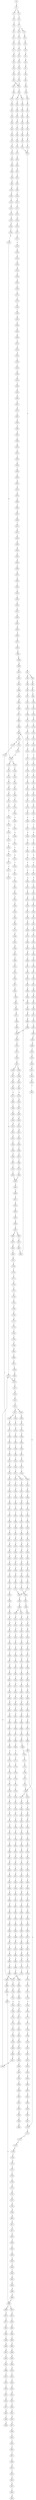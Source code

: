 strict digraph  {
	S0 -> S1 [ label = C ];
	S1 -> S2 [ label = T ];
	S1 -> S3 [ label = G ];
	S2 -> S4 [ label = T ];
	S3 -> S5 [ label = T ];
	S4 -> S6 [ label = C ];
	S5 -> S7 [ label = C ];
	S6 -> S8 [ label = A ];
	S7 -> S9 [ label = G ];
	S7 -> S10 [ label = C ];
	S8 -> S11 [ label = A ];
	S9 -> S12 [ label = A ];
	S10 -> S13 [ label = A ];
	S11 -> S14 [ label = G ];
	S12 -> S15 [ label = G ];
	S13 -> S16 [ label = G ];
	S14 -> S17 [ label = C ];
	S15 -> S18 [ label = C ];
	S16 -> S19 [ label = C ];
	S17 -> S20 [ label = G ];
	S18 -> S21 [ label = G ];
	S19 -> S22 [ label = G ];
	S20 -> S23 [ label = A ];
	S21 -> S24 [ label = A ];
	S22 -> S25 [ label = A ];
	S23 -> S26 [ label = G ];
	S24 -> S27 [ label = G ];
	S25 -> S28 [ label = G ];
	S26 -> S29 [ label = T ];
	S27 -> S30 [ label = T ];
	S28 -> S31 [ label = T ];
	S29 -> S32 [ label = C ];
	S30 -> S33 [ label = C ];
	S31 -> S34 [ label = C ];
	S32 -> S35 [ label = C ];
	S33 -> S36 [ label = G ];
	S34 -> S35 [ label = C ];
	S34 -> S37 [ label = T ];
	S35 -> S38 [ label = C ];
	S36 -> S39 [ label = A ];
	S37 -> S40 [ label = C ];
	S38 -> S41 [ label = T ];
	S38 -> S42 [ label = G ];
	S39 -> S43 [ label = A ];
	S40 -> S44 [ label = G ];
	S41 -> S45 [ label = C ];
	S42 -> S46 [ label = C ];
	S43 -> S47 [ label = C ];
	S44 -> S48 [ label = T ];
	S45 -> S49 [ label = C ];
	S46 -> S50 [ label = C ];
	S47 -> S51 [ label = C ];
	S48 -> S52 [ label = C ];
	S49 -> S53 [ label = G ];
	S50 -> S54 [ label = T ];
	S51 -> S55 [ label = T ];
	S52 -> S56 [ label = T ];
	S53 -> S57 [ label = G ];
	S54 -> S58 [ label = G ];
	S55 -> S59 [ label = G ];
	S56 -> S60 [ label = G ];
	S57 -> S61 [ label = T ];
	S58 -> S62 [ label = T ];
	S59 -> S63 [ label = T ];
	S60 -> S64 [ label = T ];
	S61 -> S65 [ label = C ];
	S62 -> S66 [ label = C ];
	S63 -> S67 [ label = C ];
	S64 -> S68 [ label = T ];
	S65 -> S69 [ label = T ];
	S66 -> S70 [ label = G ];
	S67 -> S71 [ label = G ];
	S68 -> S72 [ label = C ];
	S69 -> S73 [ label = G ];
	S70 -> S74 [ label = C ];
	S71 -> S75 [ label = C ];
	S72 -> S76 [ label = C ];
	S73 -> S77 [ label = G ];
	S74 -> S78 [ label = G ];
	S75 -> S78 [ label = G ];
	S76 -> S79 [ label = G ];
	S77 -> S80 [ label = A ];
	S78 -> S81 [ label = C ];
	S79 -> S82 [ label = T ];
	S80 -> S83 [ label = G ];
	S81 -> S84 [ label = G ];
	S81 -> S85 [ label = A ];
	S82 -> S86 [ label = G ];
	S83 -> S87 [ label = G ];
	S84 -> S88 [ label = A ];
	S85 -> S89 [ label = A ];
	S86 -> S90 [ label = G ];
	S87 -> S91 [ label = G ];
	S88 -> S92 [ label = G ];
	S89 -> S93 [ label = C ];
	S90 -> S94 [ label = C ];
	S91 -> S95 [ label = T ];
	S92 -> S96 [ label = C ];
	S93 -> S97 [ label = C ];
	S94 -> S98 [ label = C ];
	S95 -> S99 [ label = G ];
	S96 -> S100 [ label = A ];
	S97 -> S101 [ label = C ];
	S98 -> S102 [ label = C ];
	S99 -> S103 [ label = T ];
	S100 -> S104 [ label = G ];
	S101 -> S105 [ label = G ];
	S102 -> S106 [ label = G ];
	S103 -> S107 [ label = T ];
	S104 -> S108 [ label = T ];
	S105 -> S109 [ label = T ];
	S106 -> S110 [ label = T ];
	S107 -> S111 [ label = C ];
	S108 -> S112 [ label = G ];
	S109 -> S113 [ label = A ];
	S110 -> S114 [ label = C ];
	S111 -> S115 [ label = C ];
	S112 -> S116 [ label = C ];
	S113 -> S117 [ label = C ];
	S114 -> S118 [ label = C ];
	S115 -> S119 [ label = A ];
	S116 -> S120 [ label = A ];
	S117 -> S121 [ label = A ];
	S118 -> S122 [ label = A ];
	S119 -> S123 [ label = G ];
	S120 -> S124 [ label = A ];
	S121 -> S125 [ label = G ];
	S122 -> S126 [ label = G ];
	S123 -> S127 [ label = C ];
	S124 -> S128 [ label = C ];
	S125 -> S129 [ label = C ];
	S126 -> S130 [ label = T ];
	S127 -> S131 [ label = A ];
	S128 -> S132 [ label = A ];
	S129 -> S133 [ label = A ];
	S130 -> S134 [ label = A ];
	S131 -> S135 [ label = G ];
	S132 -> S136 [ label = G ];
	S133 -> S137 [ label = G ];
	S134 -> S138 [ label = G ];
	S135 -> S139 [ label = A ];
	S136 -> S140 [ label = C ];
	S137 -> S141 [ label = G ];
	S138 -> S142 [ label = G ];
	S138 -> S143 [ label = C ];
	S139 -> S144 [ label = T ];
	S140 -> S145 [ label = T ];
	S141 -> S146 [ label = T ];
	S142 -> S147 [ label = G ];
	S143 -> S148 [ label = T ];
	S144 -> S149 [ label = A ];
	S145 -> S150 [ label = A ];
	S146 -> S151 [ label = G ];
	S147 -> S152 [ label = T ];
	S148 -> S153 [ label = C ];
	S149 -> S154 [ label = A ];
	S150 -> S155 [ label = C ];
	S151 -> S156 [ label = C ];
	S152 -> S157 [ label = C ];
	S153 -> S158 [ label = C ];
	S154 -> S159 [ label = A ];
	S155 -> S160 [ label = G ];
	S156 -> S161 [ label = A ];
	S157 -> S162 [ label = A ];
	S158 -> S163 [ label = A ];
	S159 -> S164 [ label = A ];
	S160 -> S165 [ label = A ];
	S161 -> S166 [ label = C ];
	S162 -> S167 [ label = C ];
	S163 -> S168 [ label = C ];
	S164 -> S169 [ label = A ];
	S165 -> S170 [ label = G ];
	S166 -> S171 [ label = G ];
	S167 -> S172 [ label = T ];
	S168 -> S173 [ label = C ];
	S169 -> S174 [ label = C ];
	S170 -> S175 [ label = A ];
	S171 -> S176 [ label = C ];
	S172 -> S177 [ label = C ];
	S173 -> S178 [ label = G ];
	S174 -> S179 [ label = T ];
	S175 -> S180 [ label = A ];
	S176 -> S181 [ label = G ];
	S177 -> S182 [ label = G ];
	S178 -> S183 [ label = G ];
	S179 -> S184 [ label = T ];
	S180 -> S185 [ label = C ];
	S181 -> S186 [ label = G ];
	S182 -> S187 [ label = C ];
	S183 -> S188 [ label = A ];
	S184 -> S189 [ label = T ];
	S185 -> S190 [ label = T ];
	S186 -> S191 [ label = T ];
	S187 -> S192 [ label = T ];
	S188 -> S193 [ label = C ];
	S189 -> S194 [ label = G ];
	S190 -> S195 [ label = G ];
	S191 -> S196 [ label = G ];
	S192 -> S197 [ label = T ];
	S193 -> S198 [ label = G ];
	S194 -> S199 [ label = C ];
	S195 -> S200 [ label = G ];
	S196 -> S201 [ label = C ];
	S197 -> S202 [ label = C ];
	S198 -> S203 [ label = T ];
	S199 -> S204 [ label = C ];
	S200 -> S205 [ label = C ];
	S201 -> S206 [ label = C ];
	S202 -> S207 [ label = A ];
	S203 -> S208 [ label = C ];
	S204 -> S209 [ label = G ];
	S205 -> S210 [ label = G ];
	S206 -> S211 [ label = G ];
	S207 -> S212 [ label = T ];
	S208 -> S213 [ label = G ];
	S209 -> S214 [ label = T ];
	S210 -> S215 [ label = C ];
	S211 -> S216 [ label = C ];
	S212 -> S217 [ label = C ];
	S213 -> S218 [ label = T ];
	S214 -> S219 [ label = A ];
	S215 -> S220 [ label = A ];
	S216 -> S221 [ label = A ];
	S217 -> S222 [ label = C ];
	S218 -> S223 [ label = G ];
	S219 -> S224 [ label = G ];
	S220 -> S225 [ label = G ];
	S221 -> S226 [ label = A ];
	S222 -> S227 [ label = A ];
	S223 -> S228 [ label = A ];
	S224 -> S229 [ label = C ];
	S225 -> S230 [ label = C ];
	S226 -> S231 [ label = C ];
	S227 -> S232 [ label = G ];
	S228 -> S233 [ label = C ];
	S229 -> S234 [ label = C ];
	S230 -> S235 [ label = G ];
	S231 -> S236 [ label = C ];
	S232 -> S237 [ label = A ];
	S233 -> S238 [ label = C ];
	S234 -> S239 [ label = G ];
	S235 -> S240 [ label = G ];
	S236 -> S241 [ label = A ];
	S237 -> S242 [ label = A ];
	S238 -> S243 [ label = G ];
	S239 -> S244 [ label = G ];
	S240 -> S245 [ label = G ];
	S241 -> S246 [ label = G ];
	S242 -> S247 [ label = C ];
	S243 -> S248 [ label = G ];
	S244 -> S249 [ label = T ];
	S245 -> S250 [ label = T ];
	S246 -> S251 [ label = T ];
	S247 -> S252 [ label = C ];
	S248 -> S253 [ label = T ];
	S249 -> S254 [ label = G ];
	S250 -> S255 [ label = G ];
	S251 -> S256 [ label = C ];
	S252 -> S257 [ label = A ];
	S252 -> S258 [ label = G ];
	S253 -> S259 [ label = C ];
	S254 -> S260 [ label = A ];
	S255 -> S261 [ label = C ];
	S256 -> S262 [ label = G ];
	S257 -> S263 [ label = G ];
	S257 -> S264 [ label = C ];
	S258 -> S265 [ label = G ];
	S259 -> S266 [ label = G ];
	S260 -> S267 [ label = C ];
	S261 -> S268 [ label = C ];
	S262 -> S269 [ label = C ];
	S263 -> S270 [ label = A ];
	S264 -> S271 [ label = C ];
	S265 -> S272 [ label = A ];
	S266 -> S273 [ label = C ];
	S267 -> S274 [ label = G ];
	S268 -> S275 [ label = G ];
	S269 -> S276 [ label = G ];
	S270 -> S277 [ label = C ];
	S271 -> S278 [ label = A ];
	S272 -> S279 [ label = C ];
	S273 -> S280 [ label = G ];
	S274 -> S281 [ label = T ];
	S275 -> S282 [ label = C ];
	S276 -> S283 [ label = C ];
	S277 -> S284 [ label = T ];
	S278 -> S285 [ label = C ];
	S279 -> S286 [ label = G ];
	S280 -> S287 [ label = T ];
	S281 -> S288 [ label = G ];
	S282 -> S289 [ label = C ];
	S283 -> S290 [ label = A ];
	S284 -> S291 [ label = C ];
	S285 -> S292 [ label = C ];
	S286 -> S293 [ label = C ];
	S287 -> S294 [ label = A ];
	S288 -> S295 [ label = G ];
	S289 -> S296 [ label = G ];
	S290 -> S297 [ label = G ];
	S291 -> S298 [ label = C ];
	S292 -> S299 [ label = C ];
	S293 -> S300 [ label = C ];
	S294 -> S301 [ label = G ];
	S295 -> S302 [ label = G ];
	S296 -> S303 [ label = G ];
	S297 -> S304 [ label = C ];
	S298 -> S305 [ label = C ];
	S299 -> S306 [ label = C ];
	S300 -> S307 [ label = C ];
	S301 -> S308 [ label = C ];
	S302 -> S309 [ label = T ];
	S303 -> S310 [ label = T ];
	S304 -> S311 [ label = C ];
	S305 -> S312 [ label = A ];
	S306 -> S313 [ label = T ];
	S307 -> S314 [ label = A ];
	S308 -> S315 [ label = C ];
	S309 -> S316 [ label = A ];
	S310 -> S317 [ label = G ];
	S311 -> S318 [ label = G ];
	S312 -> S319 [ label = T ];
	S313 -> S320 [ label = T ];
	S314 -> S321 [ label = T ];
	S315 -> S322 [ label = G ];
	S316 -> S323 [ label = C ];
	S317 -> S324 [ label = G ];
	S318 -> S325 [ label = G ];
	S319 -> S326 [ label = C ];
	S320 -> S327 [ label = C ];
	S321 -> S328 [ label = C ];
	S322 -> S329 [ label = C ];
	S323 -> S330 [ label = T ];
	S324 -> S331 [ label = T ];
	S325 -> S332 [ label = T ];
	S326 -> S333 [ label = T ];
	S327 -> S334 [ label = C ];
	S327 -> S335 [ label = G ];
	S328 -> S336 [ label = G ];
	S329 -> S337 [ label = T ];
	S330 -> S338 [ label = A ];
	S331 -> S339 [ label = G ];
	S332 -> S340 [ label = G ];
	S333 -> S341 [ label = G ];
	S334 -> S342 [ label = T ];
	S335 -> S343 [ label = A ];
	S336 -> S344 [ label = T ];
	S337 -> S345 [ label = G ];
	S338 -> S346 [ label = T ];
	S339 -> S347 [ label = G ];
	S340 -> S348 [ label = G ];
	S341 -> S349 [ label = C ];
	S342 -> S350 [ label = G ];
	S343 -> S351 [ label = T ];
	S344 -> S352 [ label = C ];
	S345 -> S353 [ label = G ];
	S346 -> S354 [ label = T ];
	S347 -> S355 [ label = A ];
	S348 -> S356 [ label = A ];
	S349 -> S357 [ label = C ];
	S350 -> S358 [ label = T ];
	S351 -> S359 [ label = C ];
	S352 -> S360 [ label = C ];
	S353 -> S361 [ label = A ];
	S354 -> S362 [ label = G ];
	S355 -> S363 [ label = A ];
	S356 -> S364 [ label = A ];
	S357 -> S365 [ label = A ];
	S358 -> S366 [ label = C ];
	S359 -> S367 [ label = G ];
	S360 -> S368 [ label = T ];
	S361 -> S369 [ label = A ];
	S362 -> S370 [ label = G ];
	S363 -> S371 [ label = C ];
	S364 -> S372 [ label = G ];
	S365 -> S373 [ label = G ];
	S366 -> S374 [ label = C ];
	S367 -> S375 [ label = T ];
	S368 -> S376 [ label = C ];
	S369 -> S377 [ label = G ];
	S370 -> S378 [ label = A ];
	S371 -> S379 [ label = C ];
	S372 -> S380 [ label = A ];
	S373 -> S381 [ label = T ];
	S374 -> S382 [ label = T ];
	S375 -> S383 [ label = T ];
	S376 -> S384 [ label = T ];
	S377 -> S385 [ label = A ];
	S378 -> S386 [ label = A ];
	S379 -> S387 [ label = T ];
	S380 -> S388 [ label = A ];
	S381 -> S389 [ label = C ];
	S382 -> S390 [ label = T ];
	S383 -> S391 [ label = T ];
	S384 -> S392 [ label = T ];
	S385 -> S393 [ label = A ];
	S386 -> S394 [ label = C ];
	S387 -> S395 [ label = C ];
	S388 -> S396 [ label = C ];
	S389 -> S397 [ label = G ];
	S390 -> S398 [ label = G ];
	S391 -> S399 [ label = G ];
	S392 -> S400 [ label = C ];
	S393 -> S396 [ label = C ];
	S394 -> S401 [ label = G ];
	S395 -> S402 [ label = G ];
	S396 -> S403 [ label = G ];
	S397 -> S404 [ label = T ];
	S398 -> S405 [ label = T ];
	S399 -> S406 [ label = T ];
	S400 -> S407 [ label = T ];
	S401 -> S408 [ label = G ];
	S402 -> S409 [ label = G ];
	S403 -> S410 [ label = G ];
	S404 -> S411 [ label = A ];
	S405 -> S412 [ label = A ];
	S406 -> S413 [ label = A ];
	S407 -> S414 [ label = C ];
	S408 -> S415 [ label = T ];
	S409 -> S416 [ label = C ];
	S410 -> S417 [ label = C ];
	S411 -> S418 [ label = A ];
	S412 -> S419 [ label = G ];
	S413 -> S420 [ label = G ];
	S414 -> S421 [ label = G ];
	S415 -> S422 [ label = A ];
	S416 -> S423 [ label = A ];
	S417 -> S424 [ label = A ];
	S418 -> S425 [ label = G ];
	S419 -> S426 [ label = G ];
	S420 -> S427 [ label = G ];
	S421 -> S428 [ label = G ];
	S422 -> S429 [ label = C ];
	S423 -> S430 [ label = C ];
	S424 -> S431 [ label = C ];
	S425 -> S432 [ label = A ];
	S426 -> S433 [ label = A ];
	S427 -> S434 [ label = A ];
	S428 -> S435 [ label = A ];
	S429 -> S436 [ label = G ];
	S430 -> S437 [ label = G ];
	S431 -> S438 [ label = C ];
	S431 -> S439 [ label = T ];
	S432 -> S440 [ label = C ];
	S433 -> S441 [ label = G ];
	S434 -> S442 [ label = A ];
	S435 -> S443 [ label = G ];
	S436 -> S444 [ label = A ];
	S437 -> S445 [ label = C ];
	S438 -> S446 [ label = G ];
	S439 -> S447 [ label = G ];
	S440 -> S448 [ label = G ];
	S441 -> S449 [ label = A ];
	S442 -> S450 [ label = A ];
	S443 -> S451 [ label = A ];
	S444 -> S452 [ label = A ];
	S445 -> S453 [ label = G ];
	S446 -> S454 [ label = G ];
	S447 -> S455 [ label = G ];
	S448 -> S456 [ label = G ];
	S449 -> S457 [ label = G ];
	S450 -> S458 [ label = G ];
	S451 -> S459 [ label = G ];
	S452 -> S460 [ label = G ];
	S453 -> S461 [ label = C ];
	S454 -> S462 [ label = G ];
	S455 -> S463 [ label = G ];
	S456 -> S464 [ label = C ];
	S457 -> S465 [ label = G ];
	S458 -> S466 [ label = G ];
	S459 -> S467 [ label = G ];
	S460 -> S468 [ label = A ];
	S461 -> S469 [ label = G ];
	S462 -> S470 [ label = A ];
	S463 -> S471 [ label = A ];
	S464 -> S472 [ label = T ];
	S465 -> S473 [ label = T ];
	S466 -> S474 [ label = T ];
	S467 -> S475 [ label = T ];
	S468 -> S476 [ label = A ];
	S469 -> S477 [ label = C ];
	S469 -> S478 [ label = G ];
	S470 -> S479 [ label = A ];
	S471 -> S480 [ label = A ];
	S472 -> S481 [ label = C ];
	S473 -> S482 [ label = C ];
	S474 -> S483 [ label = C ];
	S475 -> S482 [ label = C ];
	S476 -> S484 [ label = G ];
	S477 -> S485 [ label = G ];
	S478 -> S486 [ label = C ];
	S479 -> S487 [ label = T ];
	S480 -> S488 [ label = C ];
	S481 -> S489 [ label = T ];
	S482 -> S490 [ label = C ];
	S483 -> S491 [ label = C ];
	S484 -> S492 [ label = T ];
	S485 -> S493 [ label = T ];
	S486 -> S494 [ label = T ];
	S487 -> S495 [ label = T ];
	S488 -> S496 [ label = T ];
	S489 -> S497 [ label = C ];
	S490 -> S498 [ label = C ];
	S491 -> S499 [ label = C ];
	S492 -> S500 [ label = G ];
	S493 -> S501 [ label = C ];
	S494 -> S502 [ label = G ];
	S495 -> S503 [ label = G ];
	S496 -> S504 [ label = G ];
	S497 -> S505 [ label = G ];
	S498 -> S506 [ label = A ];
	S498 -> S507 [ label = G ];
	S499 -> S508 [ label = G ];
	S500 -> S509 [ label = T ];
	S501 -> S510 [ label = G ];
	S502 -> S511 [ label = G ];
	S503 -> S512 [ label = A ];
	S504 -> S513 [ label = G ];
	S505 -> S514 [ label = A ];
	S506 -> S515 [ label = G ];
	S507 -> S516 [ label = G ];
	S508 -> S517 [ label = A ];
	S509 -> S518 [ label = C ];
	S510 -> S519 [ label = A ];
	S511 -> S520 [ label = A ];
	S512 -> S521 [ label = A ];
	S513 -> S522 [ label = A ];
	S514 -> S523 [ label = A ];
	S515 -> S524 [ label = A ];
	S516 -> S525 [ label = A ];
	S517 -> S526 [ label = A ];
	S518 -> S527 [ label = C ];
	S519 -> S528 [ label = C ];
	S520 -> S529 [ label = A ];
	S521 -> S530 [ label = C ];
	S522 -> S531 [ label = C ];
	S523 -> S532 [ label = G ];
	S524 -> S533 [ label = G ];
	S525 -> S534 [ label = G ];
	S526 -> S535 [ label = G ];
	S527 -> S536 [ label = T ];
	S528 -> S537 [ label = G ];
	S529 -> S538 [ label = T ];
	S530 -> S539 [ label = C ];
	S531 -> S540 [ label = C ];
	S532 -> S541 [ label = T ];
	S533 -> S542 [ label = C ];
	S534 -> S543 [ label = G ];
	S535 -> S544 [ label = T ];
	S536 -> S545 [ label = G ];
	S537 -> S546 [ label = C ];
	S538 -> S547 [ label = G ];
	S539 -> S548 [ label = C ];
	S540 -> S549 [ label = C ];
	S541 -> S550 [ label = C ];
	S542 -> S551 [ label = C ];
	S543 -> S552 [ label = C ];
	S544 -> S553 [ label = C ];
	S545 -> S554 [ label = G ];
	S546 -> S555 [ label = G ];
	S547 -> S556 [ label = G ];
	S548 -> S557 [ label = G ];
	S549 -> S558 [ label = G ];
	S550 -> S559 [ label = G ];
	S551 -> S560 [ label = A ];
	S552 -> S561 [ label = G ];
	S553 -> S562 [ label = G ];
	S554 -> S563 [ label = C ];
	S555 -> S564 [ label = C ];
	S556 -> S565 [ label = G ];
	S557 -> S566 [ label = T ];
	S558 -> S567 [ label = T ];
	S559 -> S568 [ label = C ];
	S560 -> S569 [ label = C ];
	S561 -> S570 [ label = T ];
	S562 -> S571 [ label = A ];
	S563 -> S572 [ label = C ];
	S564 -> S573 [ label = C ];
	S565 -> S574 [ label = G ];
	S566 -> S575 [ label = C ];
	S567 -> S576 [ label = C ];
	S568 -> S577 [ label = G ];
	S569 -> S578 [ label = G ];
	S570 -> S579 [ label = G ];
	S571 -> S580 [ label = G ];
	S572 -> S581 [ label = T ];
	S573 -> S582 [ label = T ];
	S574 -> S583 [ label = T ];
	S575 -> S584 [ label = T ];
	S576 -> S585 [ label = T ];
	S577 -> S586 [ label = G ];
	S578 -> S587 [ label = G ];
	S579 -> S588 [ label = G ];
	S580 -> S589 [ label = G ];
	S581 -> S590 [ label = G ];
	S582 -> S591 [ label = C ];
	S583 -> S592 [ label = C ];
	S584 -> S593 [ label = C ];
	S585 -> S593 [ label = C ];
	S586 -> S594 [ label = C ];
	S587 -> S595 [ label = T ];
	S588 -> S596 [ label = T ];
	S589 -> S597 [ label = T ];
	S590 -> S598 [ label = G ];
	S591 -> S599 [ label = G ];
	S592 -> S600 [ label = C ];
	S593 -> S601 [ label = G ];
	S594 -> S602 [ label = T ];
	S595 -> S603 [ label = T ];
	S596 -> S604 [ label = A ];
	S597 -> S605 [ label = A ];
	S598 -> S606 [ label = G ];
	S599 -> S607 [ label = G ];
	S600 -> S608 [ label = G ];
	S601 -> S609 [ label = G ];
	S602 -> S610 [ label = A ];
	S603 -> S611 [ label = A ];
	S604 -> S612 [ label = T ];
	S605 -> S613 [ label = T ];
	S606 -> S614 [ label = T ];
	S607 -> S615 [ label = G ];
	S608 -> S616 [ label = C ];
	S609 -> S617 [ label = C ];
	S610 -> S618 [ label = T ];
	S611 -> S619 [ label = C ];
	S612 -> S620 [ label = G ];
	S613 -> S621 [ label = A ];
	S614 -> S622 [ label = C ];
	S615 -> S623 [ label = C ];
	S616 -> S624 [ label = C ];
	S617 -> S625 [ label = A ];
	S618 -> S626 [ label = A ];
	S619 -> S627 [ label = T ];
	S620 -> S628 [ label = A ];
	S621 -> S629 [ label = A ];
	S622 -> S630 [ label = C ];
	S623 -> S631 [ label = T ];
	S624 -> S632 [ label = G ];
	S625 -> S633 [ label = C ];
	S626 -> S634 [ label = G ];
	S627 -> S635 [ label = G ];
	S628 -> S636 [ label = G ];
	S629 -> S637 [ label = G ];
	S630 -> S638 [ label = C ];
	S631 -> S639 [ label = C ];
	S632 -> S640 [ label = G ];
	S633 -> S641 [ label = C ];
	S634 -> S642 [ label = T ];
	S635 -> S643 [ label = C ];
	S636 -> S644 [ label = C ];
	S637 -> S645 [ label = T ];
	S638 -> S646 [ label = G ];
	S639 -> S647 [ label = A ];
	S640 -> S648 [ label = A ];
	S641 -> S649 [ label = G ];
	S642 -> S650 [ label = A ];
	S643 -> S651 [ label = A ];
	S644 -> S652 [ label = G ];
	S645 -> S653 [ label = C ];
	S646 -> S654 [ label = A ];
	S647 -> S655 [ label = C ];
	S648 -> S656 [ label = A ];
	S649 -> S657 [ label = A ];
	S650 -> S658 [ label = G ];
	S651 -> S659 [ label = G ];
	S652 -> S660 [ label = G ];
	S653 -> S661 [ label = G ];
	S654 -> S662 [ label = G ];
	S655 -> S663 [ label = G ];
	S656 -> S664 [ label = C ];
	S657 -> S665 [ label = G ];
	S657 -> S666 [ label = A ];
	S658 -> S667 [ label = C ];
	S659 -> S668 [ label = A ];
	S660 -> S669 [ label = T ];
	S661 -> S670 [ label = T ];
	S662 -> S671 [ label = T ];
	S663 -> S672 [ label = T ];
	S664 -> S673 [ label = T ];
	S665 -> S674 [ label = T ];
	S666 -> S675 [ label = T ];
	S667 -> S676 [ label = C ];
	S668 -> S677 [ label = C ];
	S669 -> S678 [ label = C ];
	S670 -> S679 [ label = G ];
	S671 -> S680 [ label = C ];
	S672 -> S681 [ label = C ];
	S673 -> S682 [ label = G ];
	S674 -> S683 [ label = C ];
	S675 -> S684 [ label = G ];
	S676 -> S685 [ label = G ];
	S677 -> S686 [ label = G ];
	S678 -> S687 [ label = G ];
	S679 -> S688 [ label = G ];
	S680 -> S689 [ label = C ];
	S681 -> S690 [ label = C ];
	S682 -> S691 [ label = C ];
	S683 -> S692 [ label = C ];
	S684 -> S693 [ label = T ];
	S685 -> S694 [ label = A ];
	S686 -> S695 [ label = G ];
	S687 -> S696 [ label = C ];
	S688 -> S697 [ label = T ];
	S689 -> S698 [ label = A ];
	S690 -> S699 [ label = A ];
	S691 -> S700 [ label = A ];
	S692 -> S698 [ label = A ];
	S693 -> S701 [ label = A ];
	S694 -> S702 [ label = A ];
	S695 -> S703 [ label = A ];
	S696 -> S704 [ label = A ];
	S697 -> S705 [ label = A ];
	S698 -> S706 [ label = G ];
	S699 -> S707 [ label = G ];
	S700 -> S708 [ label = A ];
	S701 -> S709 [ label = G ];
	S702 -> S710 [ label = A ];
	S703 -> S711 [ label = C ];
	S704 -> S712 [ label = C ];
	S705 -> S713 [ label = C ];
	S706 -> S714 [ label = T ];
	S706 -> S715 [ label = C ];
	S707 -> S716 [ label = C ];
	S708 -> S717 [ label = C ];
	S709 -> S718 [ label = T ];
	S710 -> S719 [ label = C ];
	S711 -> S720 [ label = A ];
	S712 -> S721 [ label = G ];
	S713 -> S722 [ label = C ];
	S714 -> S723 [ label = A ];
	S715 -> S724 [ label = T ];
	S716 -> S725 [ label = T ];
	S717 -> S726 [ label = C ];
	S718 -> S727 [ label = T ];
	S719 -> S728 [ label = C ];
	S720 -> S729 [ label = C ];
	S721 -> S730 [ label = C ];
	S722 -> S731 [ label = G ];
	S723 -> S138 [ label = G ];
	S724 -> S732 [ label = T ];
	S725 -> S732 [ label = T ];
	S726 -> S733 [ label = A ];
	S727 -> S734 [ label = T ];
	S728 -> S735 [ label = C ];
	S729 -> S736 [ label = A ];
	S730 -> S737 [ label = G ];
	S731 -> S738 [ label = G ];
	S732 -> S739 [ label = C ];
	S733 -> S740 [ label = G ];
	S734 -> S741 [ label = C ];
	S735 -> S742 [ label = C ];
	S736 -> S743 [ label = C ];
	S737 -> S744 [ label = C ];
	S738 -> S745 [ label = T ];
	S739 -> S746 [ label = A ];
	S740 -> S747 [ label = A ];
	S741 -> S748 [ label = A ];
	S742 -> S749 [ label = G ];
	S743 -> S750 [ label = C ];
	S744 -> S469 [ label = G ];
	S745 -> S751 [ label = G ];
	S746 -> S752 [ label = C ];
	S747 -> S753 [ label = A ];
	S748 -> S754 [ label = C ];
	S749 -> S755 [ label = A ];
	S750 -> S756 [ label = T ];
	S751 -> S757 [ label = G ];
	S752 -> S758 [ label = G ];
	S753 -> S759 [ label = C ];
	S754 -> S760 [ label = T ];
	S755 -> S761 [ label = C ];
	S756 -> S762 [ label = C ];
	S757 -> S763 [ label = T ];
	S758 -> S764 [ label = C ];
	S759 -> S765 [ label = A ];
	S760 -> S766 [ label = C ];
	S761 -> S767 [ label = T ];
	S762 -> S768 [ label = T ];
	S763 -> S769 [ label = T ];
	S764 -> S770 [ label = C ];
	S765 -> S771 [ label = G ];
	S766 -> S772 [ label = C ];
	S767 -> S773 [ label = A ];
	S768 -> S774 [ label = A ];
	S769 -> S775 [ label = A ];
	S770 -> S776 [ label = C ];
	S771 -> S777 [ label = C ];
	S772 -> S778 [ label = T ];
	S773 -> S779 [ label = G ];
	S774 -> S780 [ label = G ];
	S775 -> S781 [ label = G ];
	S776 -> S782 [ label = T ];
	S777 -> S783 [ label = C ];
	S778 -> S784 [ label = T ];
	S779 -> S785 [ label = A ];
	S780 -> S786 [ label = A ];
	S781 -> S787 [ label = A ];
	S782 -> S788 [ label = T ];
	S783 -> S789 [ label = G ];
	S784 -> S790 [ label = T ];
	S785 -> S791 [ label = A ];
	S786 -> S792 [ label = A ];
	S787 -> S793 [ label = A ];
	S788 -> S794 [ label = C ];
	S789 -> S795 [ label = T ];
	S790 -> S796 [ label = C ];
	S791 -> S797 [ label = T ];
	S792 -> S798 [ label = C ];
	S793 -> S799 [ label = G ];
	S794 -> S800 [ label = A ];
	S795 -> S801 [ label = C ];
	S796 -> S802 [ label = A ];
	S797 -> S803 [ label = C ];
	S798 -> S804 [ label = G ];
	S799 -> S805 [ label = G ];
	S800 -> S806 [ label = T ];
	S801 -> S807 [ label = C ];
	S802 -> S808 [ label = T ];
	S803 -> S809 [ label = G ];
	S804 -> S810 [ label = A ];
	S805 -> S811 [ label = G ];
	S806 -> S812 [ label = C ];
	S807 -> S813 [ label = T ];
	S808 -> S814 [ label = C ];
	S809 -> S815 [ label = G ];
	S810 -> S816 [ label = G ];
	S811 -> S817 [ label = G ];
	S812 -> S818 [ label = C ];
	S813 -> S819 [ label = C ];
	S814 -> S820 [ label = C ];
	S815 -> S821 [ label = G ];
	S816 -> S822 [ label = G ];
	S817 -> S823 [ label = G ];
	S818 -> S227 [ label = A ];
	S819 -> S824 [ label = T ];
	S820 -> S825 [ label = A ];
	S821 -> S826 [ label = T ];
	S822 -> S827 [ label = T ];
	S823 -> S828 [ label = T ];
	S824 -> S829 [ label = G ];
	S825 -> S232 [ label = G ];
	S826 -> S830 [ label = A ];
	S827 -> S831 [ label = G ];
	S828 -> S832 [ label = C ];
	S829 -> S833 [ label = T ];
	S830 -> S834 [ label = T ];
	S831 -> S835 [ label = T ];
	S832 -> S836 [ label = C ];
	S833 -> S837 [ label = C ];
	S834 -> S838 [ label = C ];
	S835 -> S839 [ label = C ];
	S836 -> S840 [ label = G ];
	S837 -> S841 [ label = G ];
	S838 -> S842 [ label = C ];
	S839 -> S843 [ label = C ];
	S840 -> S844 [ label = T ];
	S841 -> S845 [ label = T ];
	S842 -> S846 [ label = C ];
	S843 -> S847 [ label = C ];
	S844 -> S848 [ label = C ];
	S845 -> S849 [ label = G ];
	S846 -> S850 [ label = G ];
	S847 -> S851 [ label = T ];
	S848 -> S852 [ label = G ];
	S849 -> S853 [ label = G ];
	S850 -> S854 [ label = A ];
	S851 -> S855 [ label = G ];
	S852 -> S856 [ label = G ];
	S853 -> S857 [ label = T ];
	S854 -> S858 [ label = A ];
	S855 -> S859 [ label = T ];
	S856 -> S860 [ label = A ];
	S857 -> S705 [ label = A ];
	S858 -> S861 [ label = A ];
	S859 -> S862 [ label = C ];
	S860 -> S863 [ label = A ];
	S861 -> S864 [ label = G ];
	S862 -> S865 [ label = C ];
	S863 -> S866 [ label = C ];
	S864 -> S867 [ label = T ];
	S865 -> S868 [ label = T ];
	S866 -> S869 [ label = A ];
	S866 -> S870 [ label = T ];
	S867 -> S871 [ label = G ];
	S868 -> S872 [ label = A ];
	S869 -> S873 [ label = G ];
	S870 -> S874 [ label = A ];
	S871 -> S875 [ label = T ];
	S872 -> S876 [ label = C ];
	S873 -> S877 [ label = G ];
	S874 -> S878 [ label = C ];
	S875 -> S879 [ label = C ];
	S876 -> S880 [ label = T ];
	S877 -> S881 [ label = A ];
	S878 -> S882 [ label = A ];
	S879 -> S883 [ label = G ];
	S880 -> S884 [ label = A ];
	S881 -> S885 [ label = A ];
	S882 -> S886 [ label = A ];
	S883 -> S887 [ label = T ];
	S884 -> S888 [ label = C ];
	S885 -> S889 [ label = T ];
	S886 -> S890 [ label = C ];
	S887 -> S891 [ label = C ];
	S888 -> S892 [ label = C ];
	S889 -> S893 [ label = A ];
	S890 -> S894 [ label = G ];
	S891 -> S895 [ label = G ];
	S892 -> S896 [ label = A ];
	S893 -> S897 [ label = G ];
	S894 -> S898 [ label = A ];
	S895 -> S899 [ label = G ];
	S896 -> S900 [ label = G ];
	S897 -> S901 [ label = T ];
	S898 -> S902 [ label = A ];
	S899 -> S903 [ label = A ];
	S900 -> S904 [ label = G ];
	S901 -> S905 [ label = C ];
	S902 -> S906 [ label = A ];
	S903 -> S907 [ label = A ];
	S904 -> S908 [ label = A ];
	S905 -> S909 [ label = T ];
	S906 -> S910 [ label = A ];
	S907 -> S866 [ label = C ];
	S908 -> S911 [ label = G ];
	S909 -> S912 [ label = C ];
	S910 -> S913 [ label = C ];
	S911 -> S914 [ label = A ];
	S912 -> S915 [ label = T ];
	S913 -> S916 [ label = A ];
	S914 -> S917 [ label = G ];
	S915 -> S918 [ label = C ];
	S916 -> S919 [ label = G ];
	S917 -> S920 [ label = T ];
	S918 -> S921 [ label = T ];
	S919 -> S922 [ label = A ];
	S920 -> S923 [ label = C ];
	S921 -> S924 [ label = G ];
	S922 -> S925 [ label = A ];
	S923 -> S926 [ label = A ];
	S924 -> S927 [ label = A ];
	S925 -> S928 [ label = G ];
	S926 -> S929 [ label = G ];
	S927 -> S930 [ label = G ];
	S928 -> S931 [ label = G ];
	S929 -> S932 [ label = G ];
	S930 -> S933 [ label = T ];
	S931 -> S934 [ label = G ];
	S932 -> S935 [ label = A ];
	S933 -> S936 [ label = A ];
	S934 -> S937 [ label = G ];
	S935 -> S938 [ label = C ];
	S937 -> S939 [ label = T ];
	S938 -> S940 [ label = C ];
	S939 -> S941 [ label = C ];
	S940 -> S942 [ label = A ];
	S941 -> S943 [ label = T ];
	S942 -> S944 [ label = G ];
	S943 -> S945 [ label = C ];
	S944 -> S946 [ label = T ];
	S945 -> S947 [ label = T ];
	S946 -> S948 [ label = C ];
	S947 -> S949 [ label = C ];
	S948 -> S950 [ label = T ];
	S949 -> S951 [ label = G ];
	S950 -> S952 [ label = C ];
	S951 -> S953 [ label = T ];
	S952 -> S954 [ label = T ];
	S953 -> S955 [ label = G ];
	S954 -> S956 [ label = G ];
	S955 -> S957 [ label = G ];
	S956 -> S958 [ label = T ];
	S957 -> S959 [ label = T ];
	S958 -> S960 [ label = A ];
	S959 -> S961 [ label = A ];
}
